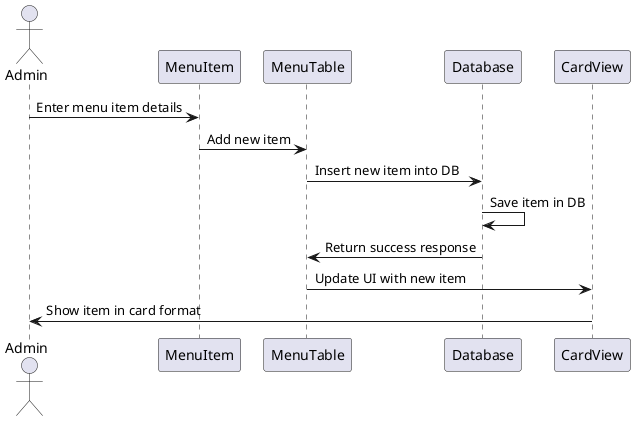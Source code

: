 @startuml

actor Admin
participant "MenuItem" as MenuItem
participant "MenuTable" as MenuTable
participant "Database" as Database
participant "CardView" as CardView

Admin -> MenuItem: Enter menu item details
MenuItem -> MenuTable: Add new item
MenuTable -> Database: Insert new item into DB
Database -> Database: Save item in DB
Database -> MenuTable: Return success response
MenuTable -> CardView: Update UI with new item
CardView -> Admin: Show item in card format

@enduml
